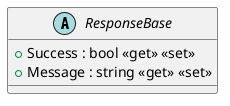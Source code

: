 @startuml
abstract class ResponseBase {
    + Success : bool <<get>> <<set>>
    + Message : string <<get>> <<set>>
}
@enduml
